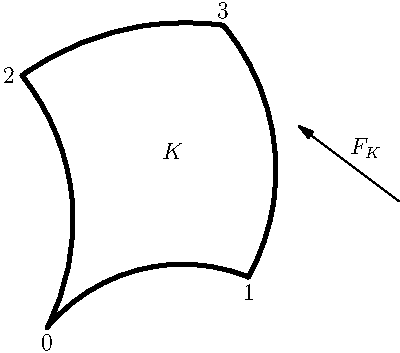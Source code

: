 size(200,0);

pen pp = linewidth(2);

pair p1 = (0,0);
pair p2 = (0.5,0.25);
pair p3 = (0.8,0.2);
pair p4 = (0.9,0.5);
pair p5 = (0.7,1.2);
pair p6 = (0.4,1.2);
pair p7 = (-0.1,1.0);
pair p8 = (0.1,0.5);

draw(p1..p2..p3, pp);
draw(p3..p4..p5, pp);
draw(p5..p6..p7, pp);
draw(p7..p8..p1, pp);

draw(Label("$F_K$",MidPoint), (1.4,0.5)--(1.0,0.8), Arrow);

label("$0$", p1, S);
label("$1$", p3, S);
label("$3$", p5, N);
label("$2$", p7, W);
label("$K$",(0.5,0.7));
